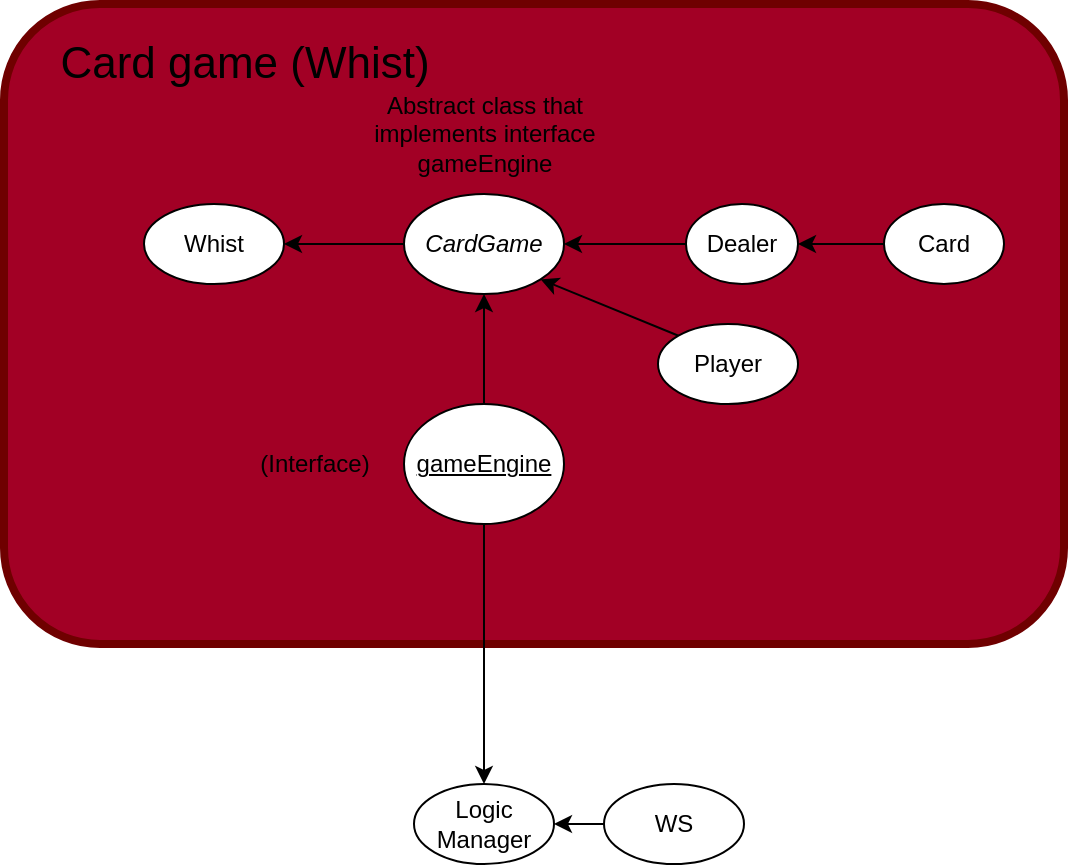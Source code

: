 <mxfile version="18.0.4" type="device"><diagram id="xKMZbQfWChbN9ZC9cXA3" name="Side-1"><mxGraphModel dx="1038" dy="641" grid="1" gridSize="10" guides="1" tooltips="1" connect="1" arrows="1" fold="1" page="1" pageScale="1" pageWidth="827" pageHeight="1169" math="0" shadow="0"><root><mxCell id="0"/><mxCell id="1" parent="0"/><mxCell id="IoAR8JdvpXDGqSNNtmdc-19" value="" style="rounded=1;whiteSpace=wrap;html=1;fillColor=#a20025;strokeColor=#6F0000;fontColor=#ffffff;strokeWidth=4;" vertex="1" parent="1"><mxGeometry x="20" y="220" width="530" height="320" as="geometry"/></mxCell><mxCell id="IoAR8JdvpXDGqSNNtmdc-1" value="Whist" style="ellipse;whiteSpace=wrap;html=1;" vertex="1" parent="1"><mxGeometry x="90" y="320" width="70" height="40" as="geometry"/></mxCell><mxCell id="IoAR8JdvpXDGqSNNtmdc-2" value="&lt;i&gt;CardGame&lt;/i&gt;" style="ellipse;whiteSpace=wrap;html=1;" vertex="1" parent="1"><mxGeometry x="220" y="315" width="80" height="50" as="geometry"/></mxCell><mxCell id="IoAR8JdvpXDGqSNNtmdc-3" value="" style="endArrow=classic;html=1;rounded=0;entryX=1;entryY=0.5;entryDx=0;entryDy=0;exitX=0;exitY=0.5;exitDx=0;exitDy=0;" edge="1" parent="1" source="IoAR8JdvpXDGqSNNtmdc-2" target="IoAR8JdvpXDGqSNNtmdc-1"><mxGeometry width="50" height="50" relative="1" as="geometry"><mxPoint x="180" y="410" as="sourcePoint"/><mxPoint x="230" y="360" as="targetPoint"/></mxGeometry></mxCell><mxCell id="IoAR8JdvpXDGqSNNtmdc-18" style="edgeStyle=none;rounded=0;orthogonalLoop=1;jettySize=auto;html=1;exitX=0.5;exitY=0;exitDx=0;exitDy=0;entryX=0.5;entryY=1;entryDx=0;entryDy=0;" edge="1" parent="1" source="IoAR8JdvpXDGqSNNtmdc-4" target="IoAR8JdvpXDGqSNNtmdc-2"><mxGeometry relative="1" as="geometry"/></mxCell><mxCell id="IoAR8JdvpXDGqSNNtmdc-4" value="&lt;u&gt;gameEngine&lt;/u&gt;" style="ellipse;whiteSpace=wrap;html=1;" vertex="1" parent="1"><mxGeometry x="220" y="420" width="80" height="60" as="geometry"/></mxCell><mxCell id="IoAR8JdvpXDGqSNNtmdc-6" value="(Interface)" style="text;html=1;align=center;verticalAlign=middle;resizable=0;points=[];autosize=1;strokeColor=none;fillColor=none;" vertex="1" parent="1"><mxGeometry x="140" y="440" width="70" height="20" as="geometry"/></mxCell><mxCell id="IoAR8JdvpXDGqSNNtmdc-7" value="Abstract class that &lt;br&gt;implements interface&lt;br&gt;gameEngine" style="text;html=1;align=center;verticalAlign=middle;resizable=0;points=[];autosize=1;strokeColor=none;fillColor=none;" vertex="1" parent="1"><mxGeometry x="195" y="260" width="130" height="50" as="geometry"/></mxCell><mxCell id="IoAR8JdvpXDGqSNNtmdc-14" style="edgeStyle=orthogonalEdgeStyle;rounded=0;orthogonalLoop=1;jettySize=auto;html=1;exitX=0;exitY=0.5;exitDx=0;exitDy=0;entryX=1;entryY=0.5;entryDx=0;entryDy=0;" edge="1" parent="1" source="IoAR8JdvpXDGqSNNtmdc-8" target="IoAR8JdvpXDGqSNNtmdc-2"><mxGeometry relative="1" as="geometry"/></mxCell><mxCell id="IoAR8JdvpXDGqSNNtmdc-8" value="Dealer" style="ellipse;whiteSpace=wrap;html=1;" vertex="1" parent="1"><mxGeometry x="361" y="320" width="56" height="40" as="geometry"/></mxCell><mxCell id="IoAR8JdvpXDGqSNNtmdc-13" style="edgeStyle=orthogonalEdgeStyle;rounded=0;orthogonalLoop=1;jettySize=auto;html=1;exitX=0;exitY=0.5;exitDx=0;exitDy=0;" edge="1" parent="1" source="IoAR8JdvpXDGqSNNtmdc-9" target="IoAR8JdvpXDGqSNNtmdc-8"><mxGeometry relative="1" as="geometry"/></mxCell><mxCell id="IoAR8JdvpXDGqSNNtmdc-9" value="Card" style="ellipse;whiteSpace=wrap;html=1;" vertex="1" parent="1"><mxGeometry x="460" y="320" width="60" height="40" as="geometry"/></mxCell><mxCell id="IoAR8JdvpXDGqSNNtmdc-15" style="rounded=0;orthogonalLoop=1;jettySize=auto;html=1;exitX=0;exitY=0;exitDx=0;exitDy=0;entryX=1;entryY=1;entryDx=0;entryDy=0;" edge="1" parent="1" source="IoAR8JdvpXDGqSNNtmdc-10" target="IoAR8JdvpXDGqSNNtmdc-2"><mxGeometry relative="1" as="geometry"/></mxCell><mxCell id="IoAR8JdvpXDGqSNNtmdc-10" value="Player" style="ellipse;whiteSpace=wrap;html=1;" vertex="1" parent="1"><mxGeometry x="347" y="380" width="70" height="40" as="geometry"/></mxCell><mxCell id="IoAR8JdvpXDGqSNNtmdc-20" value="&lt;span style=&quot;font-size: 22px;&quot;&gt;Card game (Whist)&lt;/span&gt;" style="text;html=1;align=center;verticalAlign=middle;resizable=0;points=[];autosize=1;strokeColor=none;fillColor=none;" vertex="1" parent="1"><mxGeometry x="40" y="240" width="200" height="20" as="geometry"/></mxCell><mxCell id="IoAR8JdvpXDGqSNNtmdc-24" style="edgeStyle=none;rounded=0;orthogonalLoop=1;jettySize=auto;html=1;exitX=0.5;exitY=0;exitDx=0;exitDy=0;entryX=0.5;entryY=1;entryDx=0;entryDy=0;fontSize=22;endArrow=none;endFill=0;startArrow=classic;startFill=1;" edge="1" parent="1" source="IoAR8JdvpXDGqSNNtmdc-22" target="IoAR8JdvpXDGqSNNtmdc-4"><mxGeometry relative="1" as="geometry"/></mxCell><mxCell id="IoAR8JdvpXDGqSNNtmdc-22" value="Logic Manager" style="ellipse;whiteSpace=wrap;html=1;" vertex="1" parent="1"><mxGeometry x="225" y="610" width="70" height="40" as="geometry"/></mxCell><mxCell id="IoAR8JdvpXDGqSNNtmdc-25" style="edgeStyle=none;rounded=0;orthogonalLoop=1;jettySize=auto;html=1;exitX=0;exitY=0.5;exitDx=0;exitDy=0;entryX=1;entryY=0.5;entryDx=0;entryDy=0;fontSize=22;startArrow=none;startFill=0;endArrow=classic;endFill=1;" edge="1" parent="1" source="IoAR8JdvpXDGqSNNtmdc-23" target="IoAR8JdvpXDGqSNNtmdc-22"><mxGeometry relative="1" as="geometry"/></mxCell><mxCell id="IoAR8JdvpXDGqSNNtmdc-23" value="WS" style="ellipse;whiteSpace=wrap;html=1;" vertex="1" parent="1"><mxGeometry x="320" y="610" width="70" height="40" as="geometry"/></mxCell></root></mxGraphModel></diagram></mxfile>